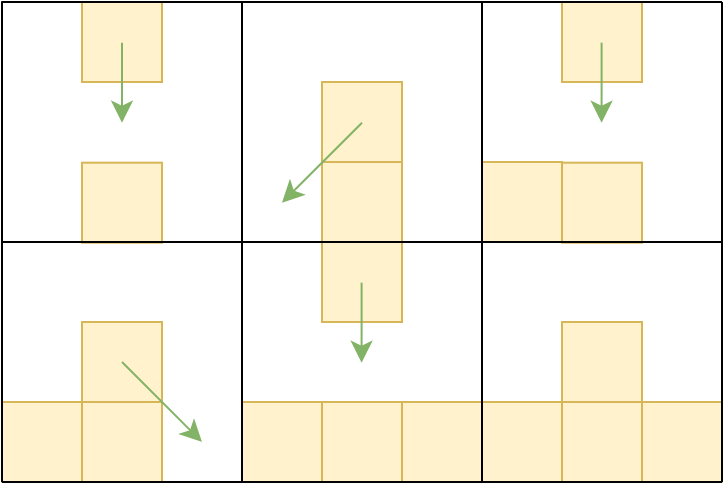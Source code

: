 <mxfile version="23.1.1" type="device">
  <diagram name="Page-1" id="T4UdKJ4ygQMw-Swl2h31">
    <mxGraphModel dx="850" dy="634" grid="1" gridSize="10" guides="1" tooltips="1" connect="1" arrows="1" fold="1" page="0" pageScale="1" pageWidth="850" pageHeight="1100" background="none" math="0" shadow="0">
      <root>
        <mxCell id="0" />
        <mxCell id="1" parent="0" />
        <mxCell id="mNpNQ-4d4c98QAfEPy3P-2" value="" style="rounded=0;whiteSpace=wrap;html=1;fontSize=16;strokeColor=#d6b656;fillColor=#fff2cc;" vertex="1" parent="1">
          <mxGeometry x="280" y="120.34" width="40" height="40" as="geometry" />
        </mxCell>
        <mxCell id="mNpNQ-4d4c98QAfEPy3P-10" value="" style="rounded=0;whiteSpace=wrap;html=1;fontSize=16;strokeColor=#d6b656;fillColor=#fff2cc;" vertex="1" parent="1">
          <mxGeometry x="280" y="40" width="40" height="40" as="geometry" />
        </mxCell>
        <mxCell id="mNpNQ-4d4c98QAfEPy3P-11" value="" style="endArrow=classic;html=1;rounded=0;fontFamily=Helvetica;fontSize=16;fontColor=default;startSize=8;endSize=8;curved=1;fillColor=#d5e8d4;strokeColor=#82b366;" edge="1" parent="1">
          <mxGeometry width="50" height="50" relative="1" as="geometry">
            <mxPoint x="300" y="60.34" as="sourcePoint" />
            <mxPoint x="300" y="100.34" as="targetPoint" />
          </mxGeometry>
        </mxCell>
        <mxCell id="mNpNQ-4d4c98QAfEPy3P-18" value="" style="rounded=0;whiteSpace=wrap;html=1;fontSize=16;strokeColor=#d6b656;fillColor=#fff2cc;" vertex="1" parent="1">
          <mxGeometry x="400" y="120" width="40" height="40" as="geometry" />
        </mxCell>
        <mxCell id="mNpNQ-4d4c98QAfEPy3P-22" value="" style="rounded=0;whiteSpace=wrap;html=1;fontSize=16;strokeColor=#d6b656;fillColor=#fff2cc;" vertex="1" parent="1">
          <mxGeometry x="400" y="80" width="40" height="40" as="geometry" />
        </mxCell>
        <mxCell id="mNpNQ-4d4c98QAfEPy3P-27" value="" style="endArrow=classic;html=1;rounded=0;fontFamily=Helvetica;fontSize=16;fontColor=default;startSize=8;endSize=8;curved=1;fillColor=#d5e8d4;strokeColor=#82b366;" edge="1" parent="1">
          <mxGeometry width="50" height="50" relative="1" as="geometry">
            <mxPoint x="420" y="100.34" as="sourcePoint" />
            <mxPoint x="380" y="140.34" as="targetPoint" />
          </mxGeometry>
        </mxCell>
        <mxCell id="mNpNQ-4d4c98QAfEPy3P-44" value="" style="rounded=0;whiteSpace=wrap;html=1;fontSize=16;strokeColor=#d6b656;fillColor=#fff2cc;" vertex="1" parent="1">
          <mxGeometry x="520" y="120.34" width="40" height="40" as="geometry" />
        </mxCell>
        <mxCell id="mNpNQ-4d4c98QAfEPy3P-48" value="" style="rounded=0;whiteSpace=wrap;html=1;fontSize=16;strokeColor=#d6b656;fillColor=#fff2cc;" vertex="1" parent="1">
          <mxGeometry x="480" y="120.0" width="40" height="40" as="geometry" />
        </mxCell>
        <mxCell id="mNpNQ-4d4c98QAfEPy3P-54" value="" style="rounded=0;whiteSpace=wrap;html=1;fontSize=16;strokeColor=#d6b656;fillColor=#fff2cc;" vertex="1" parent="1">
          <mxGeometry x="520" y="40" width="40" height="40" as="geometry" />
        </mxCell>
        <mxCell id="mNpNQ-4d4c98QAfEPy3P-52" value="" style="endArrow=classic;html=1;rounded=0;fontFamily=Helvetica;fontSize=16;fontColor=default;startSize=8;endSize=8;curved=1;fillColor=#d5e8d4;strokeColor=#82b366;" edge="1" parent="1">
          <mxGeometry width="50" height="50" relative="1" as="geometry">
            <mxPoint x="539.8" y="60.34" as="sourcePoint" />
            <mxPoint x="539.8" y="100.34" as="targetPoint" />
          </mxGeometry>
        </mxCell>
        <mxCell id="mNpNQ-4d4c98QAfEPy3P-91" value="" style="rounded=0;whiteSpace=wrap;html=1;fontSize=16;strokeColor=#d6b656;fillColor=#fff2cc;" vertex="1" parent="1">
          <mxGeometry x="400" y="160.0" width="40" height="40" as="geometry" />
        </mxCell>
        <mxCell id="mNpNQ-4d4c98QAfEPy3P-92" value="" style="endArrow=classic;html=1;rounded=0;fontFamily=Helvetica;fontSize=16;fontColor=default;startSize=8;endSize=8;curved=1;fillColor=#d5e8d4;strokeColor=#82b366;" edge="1" parent="1">
          <mxGeometry width="50" height="50" relative="1" as="geometry">
            <mxPoint x="419.8" y="180.34" as="sourcePoint" />
            <mxPoint x="419.8" y="220.34" as="targetPoint" />
          </mxGeometry>
        </mxCell>
        <mxCell id="mNpNQ-4d4c98QAfEPy3P-95" value="" style="rounded=0;whiteSpace=wrap;html=1;fontSize=16;strokeColor=#d6b656;fillColor=#fff2cc;" vertex="1" parent="1">
          <mxGeometry x="240" y="240.0" width="40" height="40" as="geometry" />
        </mxCell>
        <mxCell id="mNpNQ-4d4c98QAfEPy3P-100" value="" style="endArrow=none;html=1;rounded=0;fontFamily=Helvetica;fontSize=16;fontColor=default;startSize=8;endSize=8;curved=1;" edge="1" parent="1">
          <mxGeometry width="50" height="50" relative="1" as="geometry">
            <mxPoint x="600" y="40" as="sourcePoint" />
            <mxPoint x="240" y="40" as="targetPoint" />
          </mxGeometry>
        </mxCell>
        <mxCell id="mNpNQ-4d4c98QAfEPy3P-101" value="" style="rounded=0;whiteSpace=wrap;html=1;fontSize=16;strokeColor=#d6b656;fillColor=#fff2cc;" vertex="1" parent="1">
          <mxGeometry x="280" y="240.0" width="40" height="40" as="geometry" />
        </mxCell>
        <mxCell id="mNpNQ-4d4c98QAfEPy3P-103" value="" style="rounded=0;whiteSpace=wrap;html=1;fontSize=16;strokeColor=#d6b656;fillColor=#fff2cc;" vertex="1" parent="1">
          <mxGeometry x="360" y="240.0" width="40" height="40" as="geometry" />
        </mxCell>
        <mxCell id="mNpNQ-4d4c98QAfEPy3P-104" value="" style="rounded=0;whiteSpace=wrap;html=1;fontSize=16;strokeColor=#d6b656;fillColor=#fff2cc;" vertex="1" parent="1">
          <mxGeometry x="400" y="240.0" width="40" height="40" as="geometry" />
        </mxCell>
        <mxCell id="mNpNQ-4d4c98QAfEPy3P-105" value="" style="rounded=0;whiteSpace=wrap;html=1;fontSize=16;strokeColor=#d6b656;fillColor=#fff2cc;" vertex="1" parent="1">
          <mxGeometry x="440" y="240.0" width="40" height="40" as="geometry" />
        </mxCell>
        <mxCell id="mNpNQ-4d4c98QAfEPy3P-106" value="" style="rounded=0;whiteSpace=wrap;html=1;fontSize=16;strokeColor=#d6b656;fillColor=#fff2cc;" vertex="1" parent="1">
          <mxGeometry x="480" y="240.0" width="40" height="40" as="geometry" />
        </mxCell>
        <mxCell id="mNpNQ-4d4c98QAfEPy3P-111" value="" style="rounded=0;whiteSpace=wrap;html=1;fontSize=16;strokeColor=#d6b656;fillColor=#fff2cc;" vertex="1" parent="1">
          <mxGeometry x="520" y="240.0" width="40" height="40" as="geometry" />
        </mxCell>
        <mxCell id="mNpNQ-4d4c98QAfEPy3P-112" value="" style="rounded=0;whiteSpace=wrap;html=1;fontSize=16;strokeColor=#d6b656;fillColor=#fff2cc;" vertex="1" parent="1">
          <mxGeometry x="560" y="240.0" width="40" height="40" as="geometry" />
        </mxCell>
        <mxCell id="mNpNQ-4d4c98QAfEPy3P-98" value="" style="endArrow=none;html=1;rounded=0;fontFamily=Helvetica;fontSize=16;fontColor=default;startSize=8;endSize=8;curved=1;" edge="1" parent="1">
          <mxGeometry width="50" height="50" relative="1" as="geometry">
            <mxPoint x="240" y="280" as="sourcePoint" />
            <mxPoint x="600" y="280" as="targetPoint" />
          </mxGeometry>
        </mxCell>
        <mxCell id="mNpNQ-4d4c98QAfEPy3P-9" value="" style="endArrow=none;html=1;rounded=0;fontFamily=Helvetica;fontSize=16;fontColor=default;startSize=8;endSize=8;curved=1;" edge="1" parent="1">
          <mxGeometry width="50" height="50" relative="1" as="geometry">
            <mxPoint x="240" y="280" as="sourcePoint" />
            <mxPoint x="240" y="39.66" as="targetPoint" />
          </mxGeometry>
        </mxCell>
        <mxCell id="mNpNQ-4d4c98QAfEPy3P-99" value="" style="endArrow=none;html=1;rounded=0;fontFamily=Helvetica;fontSize=16;fontColor=default;startSize=8;endSize=8;curved=1;" edge="1" parent="1">
          <mxGeometry width="50" height="50" relative="1" as="geometry">
            <mxPoint x="600" y="40" as="sourcePoint" />
            <mxPoint x="600" y="280" as="targetPoint" />
          </mxGeometry>
        </mxCell>
        <mxCell id="mNpNQ-4d4c98QAfEPy3P-113" value="" style="rounded=0;whiteSpace=wrap;html=1;fontSize=16;strokeColor=#d6b656;fillColor=#fff2cc;" vertex="1" parent="1">
          <mxGeometry x="280" y="200" width="40" height="40" as="geometry" />
        </mxCell>
        <mxCell id="mNpNQ-4d4c98QAfEPy3P-82" value="" style="endArrow=classic;html=1;rounded=0;fontFamily=Helvetica;fontSize=16;fontColor=default;startSize=8;endSize=8;curved=1;fillColor=#d5e8d4;strokeColor=#82b366;" edge="1" parent="1">
          <mxGeometry width="50" height="50" relative="1" as="geometry">
            <mxPoint x="300" y="220" as="sourcePoint" />
            <mxPoint x="340" y="260" as="targetPoint" />
          </mxGeometry>
        </mxCell>
        <mxCell id="mNpNQ-4d4c98QAfEPy3P-114" value="" style="rounded=0;whiteSpace=wrap;html=1;fontSize=16;strokeColor=#d6b656;fillColor=#fff2cc;" vertex="1" parent="1">
          <mxGeometry x="520" y="200.0" width="40" height="40" as="geometry" />
        </mxCell>
        <mxCell id="mNpNQ-4d4c98QAfEPy3P-115" value="" style="endArrow=none;html=1;rounded=0;fontFamily=Helvetica;fontSize=16;fontColor=default;startSize=8;endSize=8;curved=1;entryX=0;entryY=1;entryDx=0;entryDy=0;" edge="1" parent="1" target="mNpNQ-4d4c98QAfEPy3P-103">
          <mxGeometry width="50" height="50" relative="1" as="geometry">
            <mxPoint x="360" y="40" as="sourcePoint" />
            <mxPoint x="610" y="290" as="targetPoint" />
          </mxGeometry>
        </mxCell>
        <mxCell id="mNpNQ-4d4c98QAfEPy3P-116" value="" style="endArrow=none;html=1;rounded=0;fontFamily=Helvetica;fontSize=16;fontColor=default;startSize=8;endSize=8;curved=1;entryX=0;entryY=1;entryDx=0;entryDy=0;" edge="1" parent="1">
          <mxGeometry width="50" height="50" relative="1" as="geometry">
            <mxPoint x="480" y="40" as="sourcePoint" />
            <mxPoint x="480" y="280" as="targetPoint" />
          </mxGeometry>
        </mxCell>
        <mxCell id="mNpNQ-4d4c98QAfEPy3P-117" value="" style="endArrow=none;html=1;rounded=0;fontFamily=Helvetica;fontSize=16;fontColor=default;startSize=8;endSize=8;curved=1;" edge="1" parent="1">
          <mxGeometry width="50" height="50" relative="1" as="geometry">
            <mxPoint x="600" y="160" as="sourcePoint" />
            <mxPoint x="240" y="160" as="targetPoint" />
          </mxGeometry>
        </mxCell>
      </root>
    </mxGraphModel>
  </diagram>
</mxfile>
